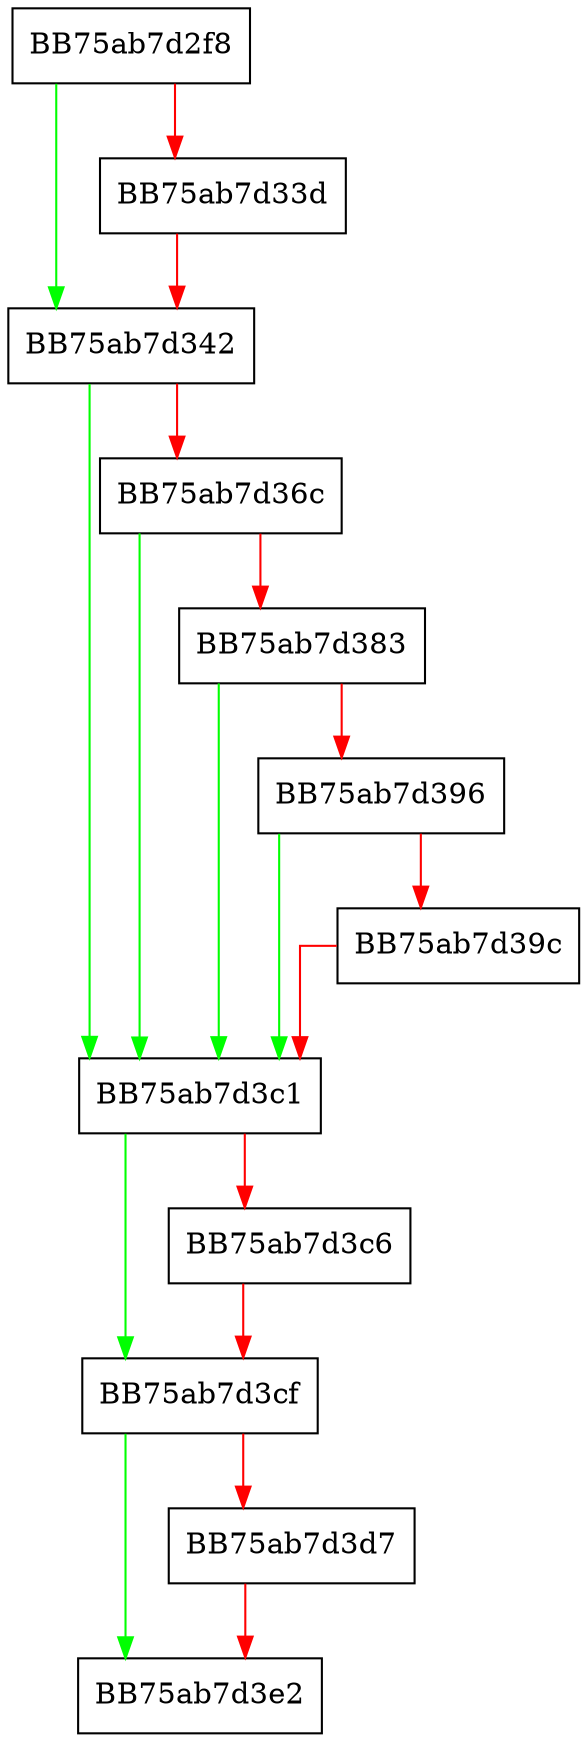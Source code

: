 digraph GetLastFullRebuildTime {
  node [shape="box"];
  graph [splines=ortho];
  BB75ab7d2f8 -> BB75ab7d342 [color="green"];
  BB75ab7d2f8 -> BB75ab7d33d [color="red"];
  BB75ab7d33d -> BB75ab7d342 [color="red"];
  BB75ab7d342 -> BB75ab7d3c1 [color="green"];
  BB75ab7d342 -> BB75ab7d36c [color="red"];
  BB75ab7d36c -> BB75ab7d3c1 [color="green"];
  BB75ab7d36c -> BB75ab7d383 [color="red"];
  BB75ab7d383 -> BB75ab7d3c1 [color="green"];
  BB75ab7d383 -> BB75ab7d396 [color="red"];
  BB75ab7d396 -> BB75ab7d3c1 [color="green"];
  BB75ab7d396 -> BB75ab7d39c [color="red"];
  BB75ab7d39c -> BB75ab7d3c1 [color="red"];
  BB75ab7d3c1 -> BB75ab7d3cf [color="green"];
  BB75ab7d3c1 -> BB75ab7d3c6 [color="red"];
  BB75ab7d3c6 -> BB75ab7d3cf [color="red"];
  BB75ab7d3cf -> BB75ab7d3e2 [color="green"];
  BB75ab7d3cf -> BB75ab7d3d7 [color="red"];
  BB75ab7d3d7 -> BB75ab7d3e2 [color="red"];
}